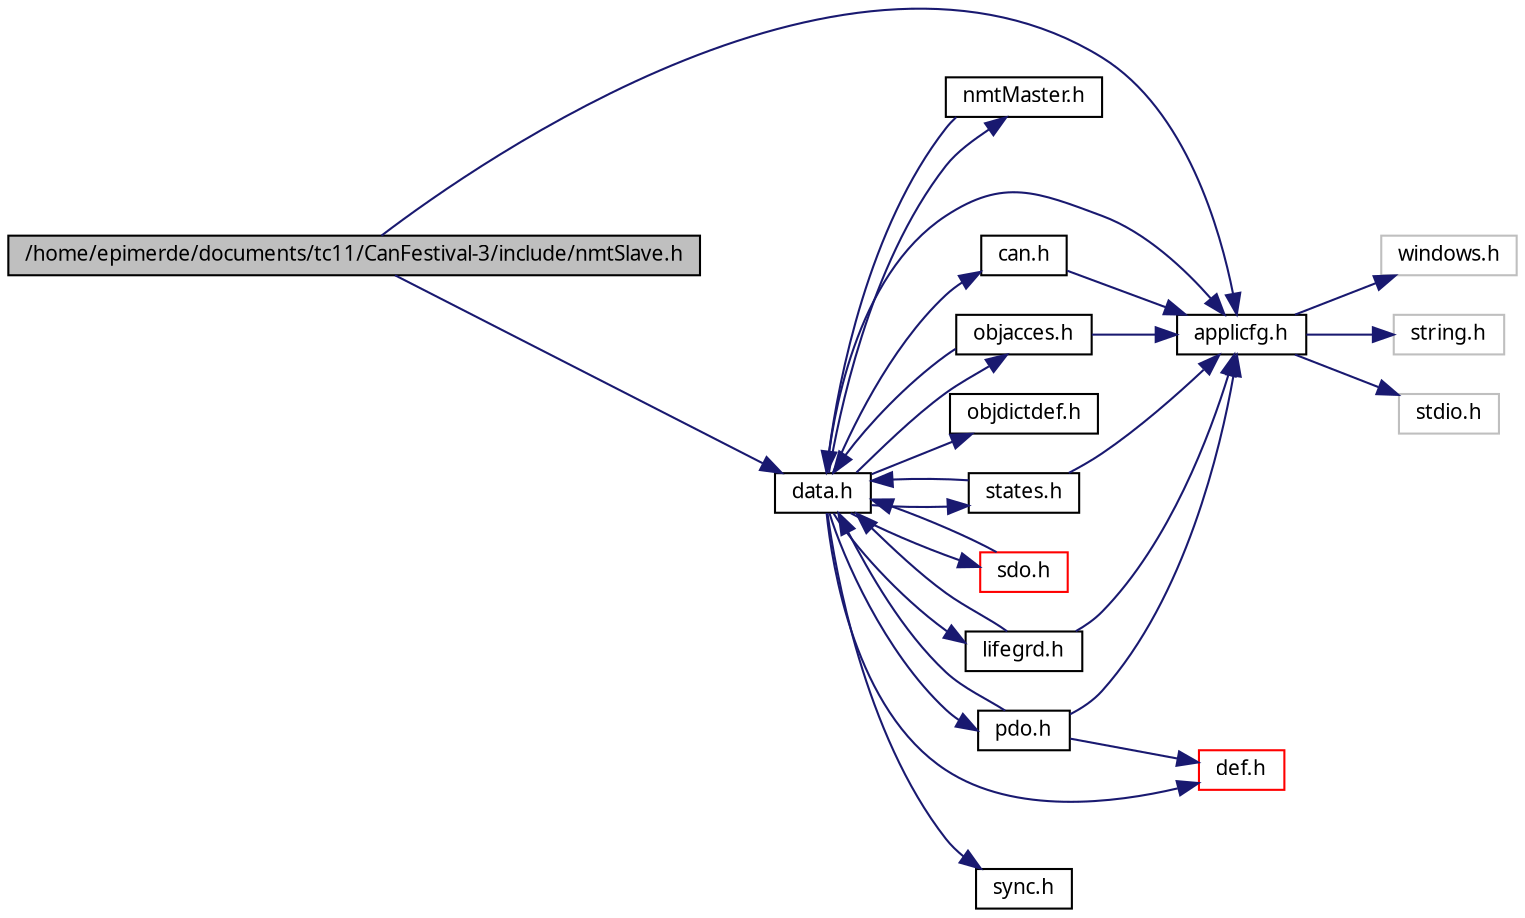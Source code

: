 digraph G
{
  edge [fontname="FreeSans.ttf",fontsize=10,labelfontname="FreeSans.ttf",labelfontsize=10];
  node [fontname="FreeSans.ttf",fontsize=10,shape=record];
  rankdir=LR;
  Node1 [label="/home/epimerde/documents/tc11/CanFestival-3/include/nmtSlave.h",height=0.2,width=0.4,color="black", fillcolor="grey75", style="filled" fontcolor="black"];
  Node1 -> Node2 [color="midnightblue",fontsize=10,style="solid"];
  Node2 [label="applicfg.h",height=0.2,width=0.4,color="black", fillcolor="white", style="filled",URL="$win32_2applicfg_8h.html"];
  Node2 -> Node3 [color="midnightblue",fontsize=10,style="solid"];
  Node3 [label="windows.h",height=0.2,width=0.4,color="grey75", fillcolor="white", style="filled"];
  Node2 -> Node4 [color="midnightblue",fontsize=10,style="solid"];
  Node4 [label="string.h",height=0.2,width=0.4,color="grey75", fillcolor="white", style="filled"];
  Node2 -> Node5 [color="midnightblue",fontsize=10,style="solid"];
  Node5 [label="stdio.h",height=0.2,width=0.4,color="grey75", fillcolor="white", style="filled"];
  Node1 -> Node6 [color="midnightblue",fontsize=10,style="solid"];
  Node6 [label="data.h",height=0.2,width=0.4,color="black", fillcolor="white", style="filled",URL="$data_8h.html"];
  Node6 -> Node2 [color="midnightblue",fontsize=10,style="solid"];
  Node6 -> Node7 [color="midnightblue",fontsize=10,style="solid"];
  Node7 [label="def.h",height=0.2,width=0.4,color="red", fillcolor="white", style="filled",URL="$def_8h.html"];
  Node6 -> Node8 [color="midnightblue",fontsize=10,style="solid"];
  Node8 [label="can.h",height=0.2,width=0.4,color="black", fillcolor="white", style="filled",URL="$can_8h.html"];
  Node8 -> Node2 [color="midnightblue",fontsize=10,style="solid"];
  Node6 -> Node9 [color="midnightblue",fontsize=10,style="solid"];
  Node9 [label="objdictdef.h",height=0.2,width=0.4,color="black", fillcolor="white", style="filled",URL="$objdictdef_8h.html"];
  Node6 -> Node10 [color="midnightblue",fontsize=10,style="solid"];
  Node10 [label="objacces.h",height=0.2,width=0.4,color="black", fillcolor="white", style="filled",URL="$objacces_8h.html"];
  Node10 -> Node2 [color="midnightblue",fontsize=10,style="solid"];
  Node10 -> Node6 [color="midnightblue",fontsize=10,style="solid"];
  Node6 -> Node11 [color="midnightblue",fontsize=10,style="solid"];
  Node11 [label="sdo.h",height=0.2,width=0.4,color="red", fillcolor="white", style="filled",URL="$sdo_8h.html"];
  Node11 -> Node6 [color="midnightblue",fontsize=10,style="solid"];
  Node6 -> Node12 [color="midnightblue",fontsize=10,style="solid"];
  Node12 [label="pdo.h",height=0.2,width=0.4,color="black", fillcolor="white", style="filled",URL="$pdo_8h.html"];
  Node12 -> Node2 [color="midnightblue",fontsize=10,style="solid"];
  Node12 -> Node7 [color="midnightblue",fontsize=10,style="solid"];
  Node12 -> Node6 [color="midnightblue",fontsize=10,style="solid"];
  Node6 -> Node13 [color="midnightblue",fontsize=10,style="solid"];
  Node13 [label="states.h",height=0.2,width=0.4,color="black", fillcolor="white", style="filled",URL="$states_8h.html"];
  Node13 -> Node2 [color="midnightblue",fontsize=10,style="solid"];
  Node13 -> Node6 [color="midnightblue",fontsize=10,style="solid"];
  Node6 -> Node14 [color="midnightblue",fontsize=10,style="solid"];
  Node14 [label="lifegrd.h",height=0.2,width=0.4,color="black", fillcolor="white", style="filled",URL="$lifegrd_8h.html"];
  Node14 -> Node2 [color="midnightblue",fontsize=10,style="solid"];
  Node14 -> Node6 [color="midnightblue",fontsize=10,style="solid"];
  Node6 -> Node15 [color="midnightblue",fontsize=10,style="solid"];
  Node15 [label="sync.h",height=0.2,width=0.4,color="black", fillcolor="white", style="filled",URL="$sync_8h.html"];
  Node6 -> Node16 [color="midnightblue",fontsize=10,style="solid"];
  Node16 [label="nmtMaster.h",height=0.2,width=0.4,color="black", fillcolor="white", style="filled",URL="$nmtMaster_8h.html"];
  Node16 -> Node6 [color="midnightblue",fontsize=10,style="solid"];
}
